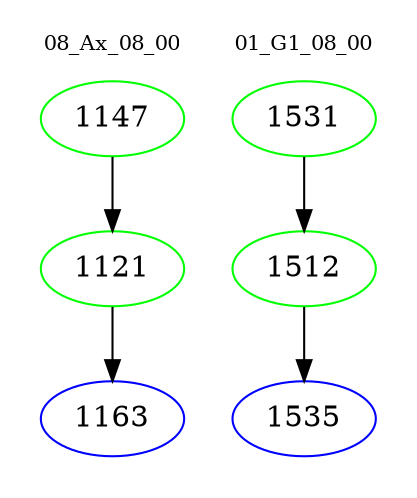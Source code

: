 digraph{
subgraph cluster_0 {
color = white
label = "08_Ax_08_00";
fontsize=10;
T0_1147 [label="1147", color="green"]
T0_1147 -> T0_1121 [color="black"]
T0_1121 [label="1121", color="green"]
T0_1121 -> T0_1163 [color="black"]
T0_1163 [label="1163", color="blue"]
}
subgraph cluster_1 {
color = white
label = "01_G1_08_00";
fontsize=10;
T1_1531 [label="1531", color="green"]
T1_1531 -> T1_1512 [color="black"]
T1_1512 [label="1512", color="green"]
T1_1512 -> T1_1535 [color="black"]
T1_1535 [label="1535", color="blue"]
}
}
